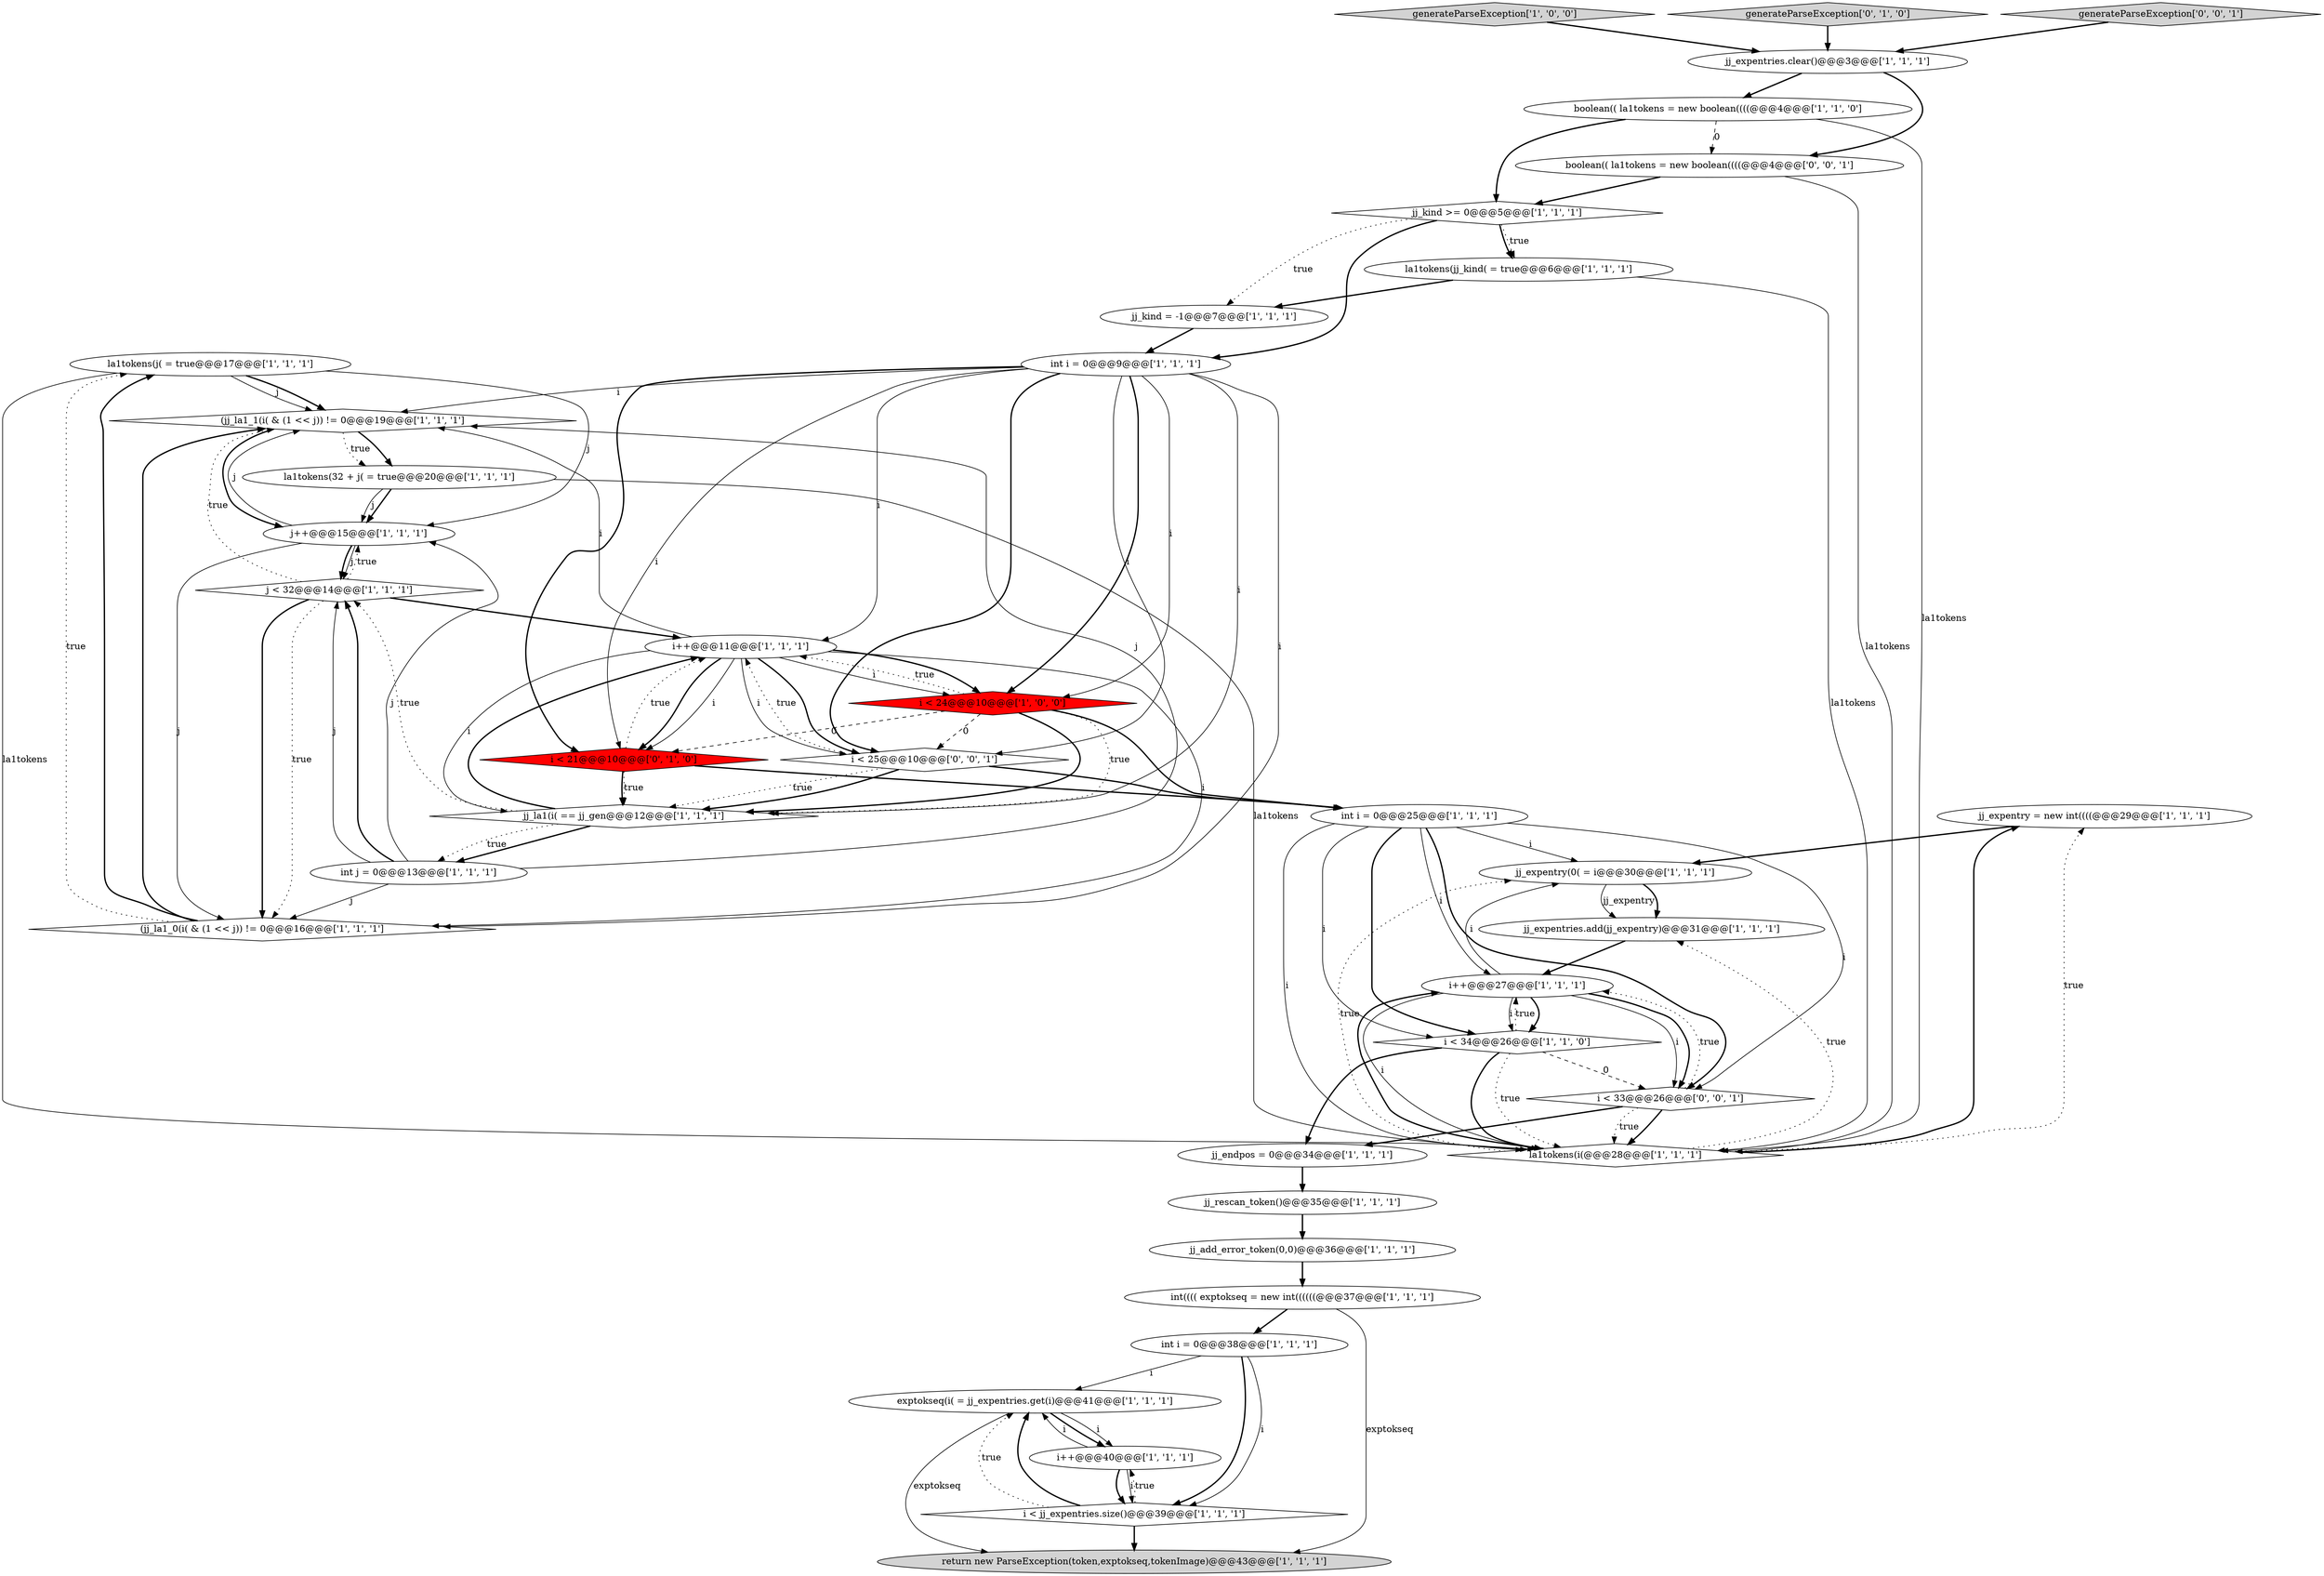 digraph {
5 [style = filled, label = "jj_expentry = new int((((@@@29@@@['1', '1', '1']", fillcolor = white, shape = ellipse image = "AAA0AAABBB1BBB"];
22 [style = filled, label = "jj_la1(i( == jj_gen@@@12@@@['1', '1', '1']", fillcolor = white, shape = diamond image = "AAA0AAABBB1BBB"];
16 [style = filled, label = "generateParseException['1', '0', '0']", fillcolor = lightgray, shape = diamond image = "AAA0AAABBB1BBB"];
21 [style = filled, label = "(jj_la1_1(i( & (1 << j)) != 0@@@19@@@['1', '1', '1']", fillcolor = white, shape = diamond image = "AAA0AAABBB1BBB"];
34 [style = filled, label = "generateParseException['0', '1', '0']", fillcolor = lightgray, shape = diamond image = "AAA0AAABBB2BBB"];
37 [style = filled, label = "generateParseException['0', '0', '1']", fillcolor = lightgray, shape = diamond image = "AAA0AAABBB3BBB"];
32 [style = filled, label = "jj_endpos = 0@@@34@@@['1', '1', '1']", fillcolor = white, shape = ellipse image = "AAA0AAABBB1BBB"];
14 [style = filled, label = "jj_expentry(0( = i@@@30@@@['1', '1', '1']", fillcolor = white, shape = ellipse image = "AAA0AAABBB1BBB"];
28 [style = filled, label = "i++@@@40@@@['1', '1', '1']", fillcolor = white, shape = ellipse image = "AAA0AAABBB1BBB"];
20 [style = filled, label = "la1tokens(j( = true@@@17@@@['1', '1', '1']", fillcolor = white, shape = ellipse image = "AAA0AAABBB1BBB"];
15 [style = filled, label = "jj_expentries.clear()@@@3@@@['1', '1', '1']", fillcolor = white, shape = ellipse image = "AAA0AAABBB1BBB"];
29 [style = filled, label = "int i = 0@@@38@@@['1', '1', '1']", fillcolor = white, shape = ellipse image = "AAA0AAABBB1BBB"];
8 [style = filled, label = "jj_add_error_token(0,0)@@@36@@@['1', '1', '1']", fillcolor = white, shape = ellipse image = "AAA0AAABBB1BBB"];
0 [style = filled, label = "i++@@@27@@@['1', '1', '1']", fillcolor = white, shape = ellipse image = "AAA0AAABBB1BBB"];
35 [style = filled, label = "i < 25@@@10@@@['0', '0', '1']", fillcolor = white, shape = diamond image = "AAA0AAABBB3BBB"];
26 [style = filled, label = "j < 32@@@14@@@['1', '1', '1']", fillcolor = white, shape = diamond image = "AAA0AAABBB1BBB"];
36 [style = filled, label = "boolean(( la1tokens = new boolean((((@@@4@@@['0', '0', '1']", fillcolor = white, shape = ellipse image = "AAA0AAABBB3BBB"];
4 [style = filled, label = "int i = 0@@@25@@@['1', '1', '1']", fillcolor = white, shape = ellipse image = "AAA0AAABBB1BBB"];
10 [style = filled, label = "la1tokens(jj_kind( = true@@@6@@@['1', '1', '1']", fillcolor = white, shape = ellipse image = "AAA0AAABBB1BBB"];
23 [style = filled, label = "boolean(( la1tokens = new boolean((((@@@4@@@['1', '1', '0']", fillcolor = white, shape = ellipse image = "AAA0AAABBB1BBB"];
24 [style = filled, label = "return new ParseException(token,exptokseq,tokenImage)@@@43@@@['1', '1', '1']", fillcolor = lightgray, shape = ellipse image = "AAA0AAABBB1BBB"];
25 [style = filled, label = "la1tokens(i(@@@28@@@['1', '1', '1']", fillcolor = white, shape = diamond image = "AAA0AAABBB1BBB"];
13 [style = filled, label = "i < 34@@@26@@@['1', '1', '0']", fillcolor = white, shape = diamond image = "AAA0AAABBB1BBB"];
1 [style = filled, label = "i++@@@11@@@['1', '1', '1']", fillcolor = white, shape = ellipse image = "AAA0AAABBB1BBB"];
3 [style = filled, label = "int i = 0@@@9@@@['1', '1', '1']", fillcolor = white, shape = ellipse image = "AAA0AAABBB1BBB"];
9 [style = filled, label = "jj_rescan_token()@@@35@@@['1', '1', '1']", fillcolor = white, shape = ellipse image = "AAA0AAABBB1BBB"];
27 [style = filled, label = "jj_kind = -1@@@7@@@['1', '1', '1']", fillcolor = white, shape = ellipse image = "AAA0AAABBB1BBB"];
31 [style = filled, label = "jj_expentries.add(jj_expentry)@@@31@@@['1', '1', '1']", fillcolor = white, shape = ellipse image = "AAA0AAABBB1BBB"];
7 [style = filled, label = "i < 24@@@10@@@['1', '0', '0']", fillcolor = red, shape = diamond image = "AAA1AAABBB1BBB"];
12 [style = filled, label = "j++@@@15@@@['1', '1', '1']", fillcolor = white, shape = ellipse image = "AAA0AAABBB1BBB"];
38 [style = filled, label = "i < 33@@@26@@@['0', '0', '1']", fillcolor = white, shape = diamond image = "AAA0AAABBB3BBB"];
11 [style = filled, label = "int(((( exptokseq = new int((((((@@@37@@@['1', '1', '1']", fillcolor = white, shape = ellipse image = "AAA0AAABBB1BBB"];
17 [style = filled, label = "jj_kind >= 0@@@5@@@['1', '1', '1']", fillcolor = white, shape = diamond image = "AAA0AAABBB1BBB"];
2 [style = filled, label = "exptokseq(i( = jj_expentries.get(i)@@@41@@@['1', '1', '1']", fillcolor = white, shape = ellipse image = "AAA0AAABBB1BBB"];
6 [style = filled, label = "(jj_la1_0(i( & (1 << j)) != 0@@@16@@@['1', '1', '1']", fillcolor = white, shape = diamond image = "AAA0AAABBB1BBB"];
33 [style = filled, label = "i < 21@@@10@@@['0', '1', '0']", fillcolor = red, shape = diamond image = "AAA1AAABBB2BBB"];
30 [style = filled, label = "i < jj_expentries.size()@@@39@@@['1', '1', '1']", fillcolor = white, shape = diamond image = "AAA0AAABBB1BBB"];
18 [style = filled, label = "int j = 0@@@13@@@['1', '1', '1']", fillcolor = white, shape = ellipse image = "AAA0AAABBB1BBB"];
19 [style = filled, label = "la1tokens(32 + j( = true@@@20@@@['1', '1', '1']", fillcolor = white, shape = ellipse image = "AAA0AAABBB1BBB"];
12->6 [style = solid, label="j"];
3->22 [style = solid, label="i"];
0->13 [style = bold, label=""];
29->30 [style = bold, label=""];
36->25 [style = solid, label="la1tokens"];
4->14 [style = solid, label="i"];
11->24 [style = solid, label="exptokseq"];
26->12 [style = dotted, label="true"];
34->15 [style = bold, label=""];
11->29 [style = bold, label=""];
37->15 [style = bold, label=""];
12->26 [style = solid, label="j"];
12->21 [style = solid, label="j"];
30->2 [style = dotted, label="true"];
3->35 [style = bold, label=""];
35->1 [style = dotted, label="true"];
1->33 [style = bold, label=""];
7->35 [style = dashed, label="0"];
20->12 [style = solid, label="j"];
23->17 [style = bold, label=""];
36->17 [style = bold, label=""];
35->22 [style = dotted, label="true"];
7->1 [style = dotted, label="true"];
8->11 [style = bold, label=""];
10->25 [style = solid, label="la1tokens"];
2->28 [style = bold, label=""];
17->27 [style = dotted, label="true"];
18->26 [style = solid, label="j"];
0->38 [style = solid, label="i"];
0->25 [style = solid, label="i"];
13->25 [style = bold, label=""];
13->32 [style = bold, label=""];
4->38 [style = bold, label=""];
19->25 [style = solid, label="la1tokens"];
21->19 [style = bold, label=""];
28->30 [style = bold, label=""];
19->12 [style = bold, label=""];
13->25 [style = dotted, label="true"];
1->22 [style = solid, label="i"];
26->1 [style = bold, label=""];
3->21 [style = solid, label="i"];
1->35 [style = bold, label=""];
3->33 [style = bold, label=""];
26->6 [style = bold, label=""];
9->8 [style = bold, label=""];
18->6 [style = solid, label="j"];
0->38 [style = bold, label=""];
38->32 [style = bold, label=""];
29->2 [style = solid, label="i"];
6->20 [style = dotted, label="true"];
20->25 [style = solid, label="la1tokens"];
25->5 [style = dotted, label="true"];
22->18 [style = bold, label=""];
3->7 [style = bold, label=""];
13->0 [style = dotted, label="true"];
2->24 [style = solid, label="exptokseq"];
38->25 [style = bold, label=""];
4->0 [style = solid, label="i"];
2->28 [style = solid, label="i"];
26->6 [style = dotted, label="true"];
7->22 [style = dotted, label="true"];
30->28 [style = dotted, label="true"];
15->36 [style = bold, label=""];
25->0 [style = bold, label=""];
28->30 [style = solid, label="i"];
17->10 [style = bold, label=""];
30->24 [style = bold, label=""];
22->18 [style = dotted, label="true"];
25->31 [style = dotted, label="true"];
6->21 [style = bold, label=""];
31->0 [style = bold, label=""];
4->13 [style = bold, label=""];
18->26 [style = bold, label=""];
33->4 [style = bold, label=""];
38->25 [style = dotted, label="true"];
13->38 [style = dashed, label="0"];
7->4 [style = bold, label=""];
14->31 [style = solid, label="jj_expentry"];
1->7 [style = bold, label=""];
1->35 [style = solid, label="i"];
28->2 [style = solid, label="i"];
21->12 [style = bold, label=""];
3->6 [style = solid, label="i"];
6->20 [style = bold, label=""];
32->9 [style = bold, label=""];
7->22 [style = bold, label=""];
22->26 [style = dotted, label="true"];
3->33 [style = solid, label="i"];
19->12 [style = solid, label="j"];
4->38 [style = solid, label="i"];
14->31 [style = bold, label=""];
1->21 [style = solid, label="i"];
20->21 [style = solid, label="j"];
17->3 [style = bold, label=""];
25->5 [style = bold, label=""];
22->1 [style = bold, label=""];
3->35 [style = solid, label="i"];
33->22 [style = bold, label=""];
16->15 [style = bold, label=""];
15->23 [style = bold, label=""];
23->25 [style = solid, label="la1tokens"];
1->6 [style = solid, label="i"];
29->30 [style = solid, label="i"];
10->27 [style = bold, label=""];
0->13 [style = solid, label="i"];
35->22 [style = bold, label=""];
3->7 [style = solid, label="i"];
27->3 [style = bold, label=""];
3->1 [style = solid, label="i"];
25->14 [style = dotted, label="true"];
12->26 [style = bold, label=""];
38->0 [style = dotted, label="true"];
5->14 [style = bold, label=""];
4->25 [style = solid, label="i"];
35->4 [style = bold, label=""];
4->13 [style = solid, label="i"];
18->21 [style = solid, label="j"];
1->33 [style = solid, label="i"];
20->21 [style = bold, label=""];
23->36 [style = dashed, label="0"];
17->10 [style = dotted, label="true"];
0->14 [style = solid, label="i"];
26->21 [style = dotted, label="true"];
21->19 [style = dotted, label="true"];
33->1 [style = dotted, label="true"];
7->33 [style = dashed, label="0"];
30->2 [style = bold, label=""];
33->22 [style = dotted, label="true"];
1->7 [style = solid, label="i"];
18->12 [style = solid, label="j"];
}
